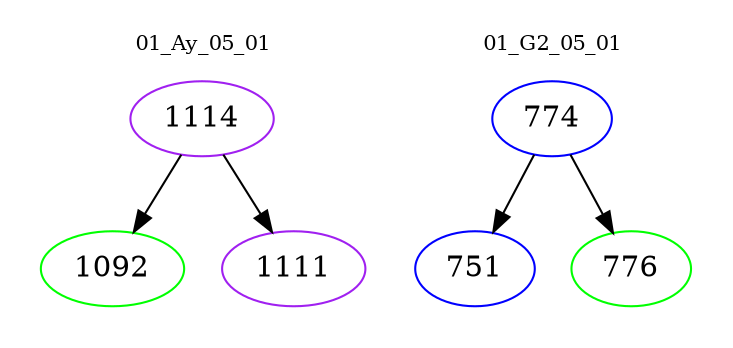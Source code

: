 digraph{
subgraph cluster_0 {
color = white
label = "01_Ay_05_01";
fontsize=10;
T0_1114 [label="1114", color="purple"]
T0_1114 -> T0_1092 [color="black"]
T0_1092 [label="1092", color="green"]
T0_1114 -> T0_1111 [color="black"]
T0_1111 [label="1111", color="purple"]
}
subgraph cluster_1 {
color = white
label = "01_G2_05_01";
fontsize=10;
T1_774 [label="774", color="blue"]
T1_774 -> T1_751 [color="black"]
T1_751 [label="751", color="blue"]
T1_774 -> T1_776 [color="black"]
T1_776 [label="776", color="green"]
}
}
